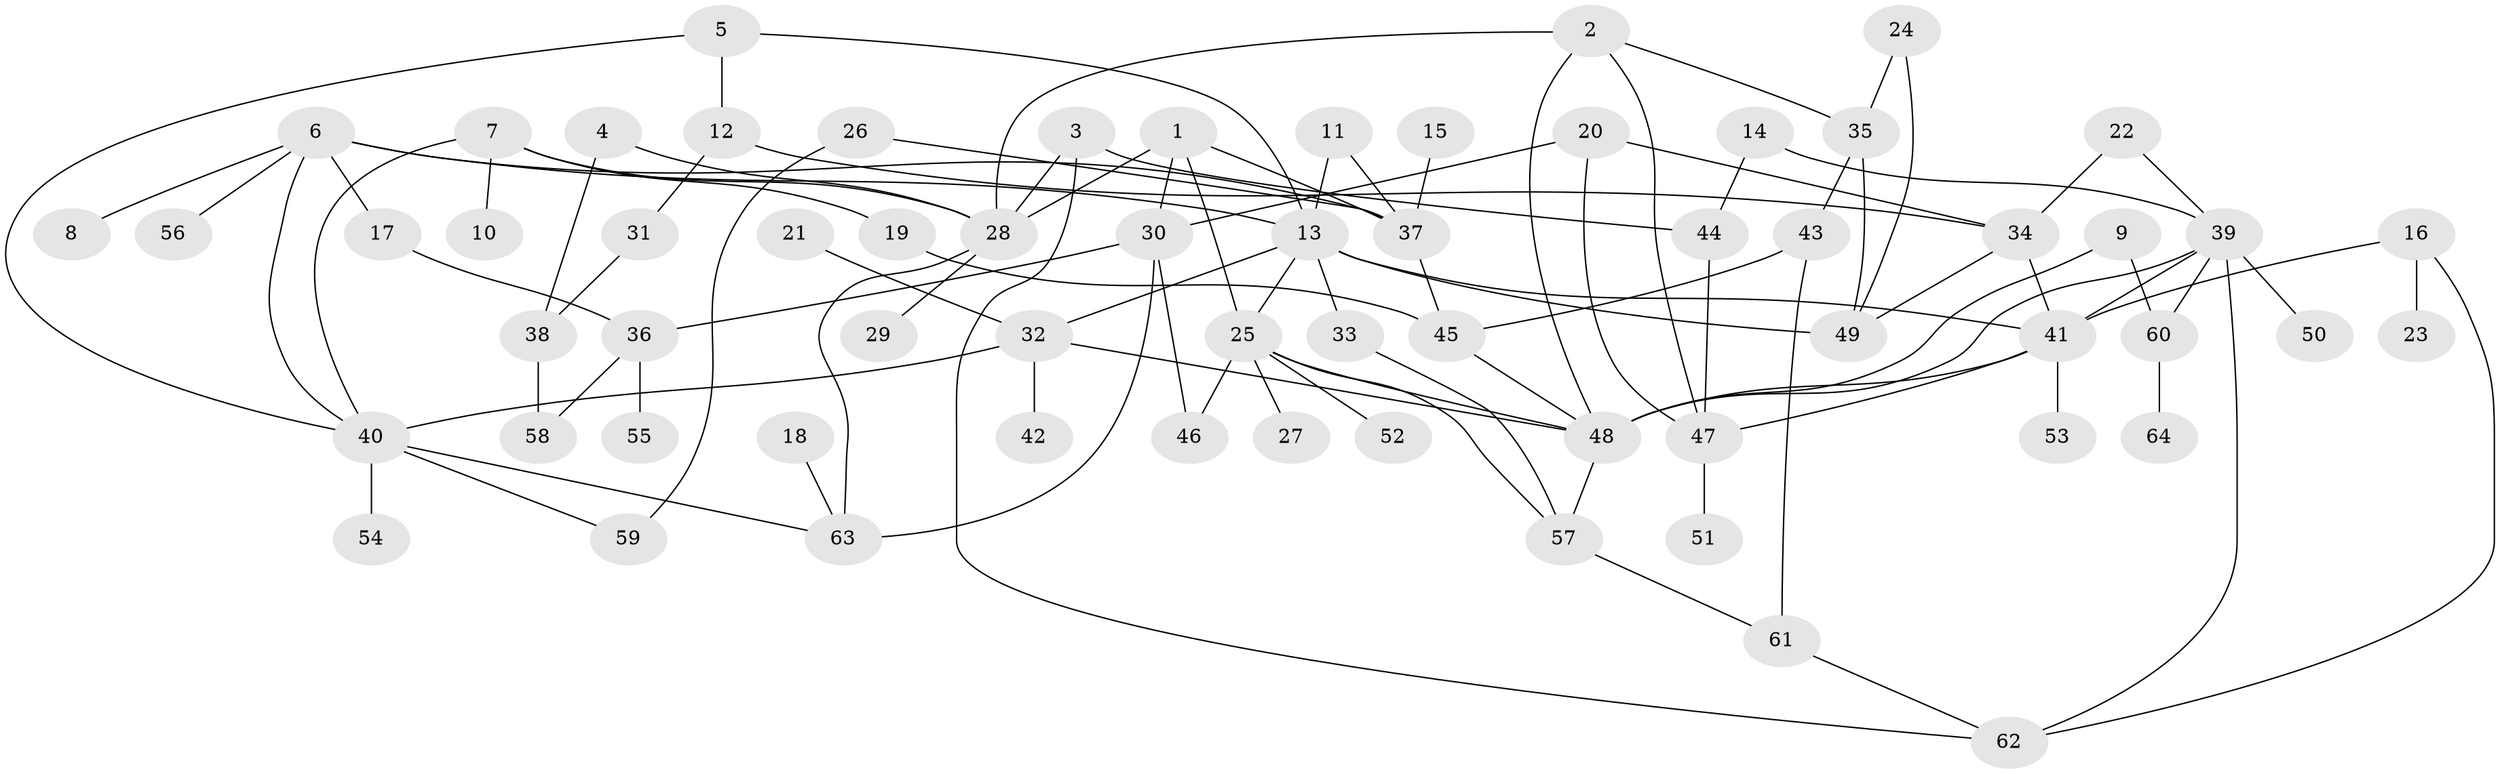 // original degree distribution, {4: 0.1171875, 8: 0.015625, 5: 0.0546875, 2: 0.3984375, 6: 0.03125, 7: 0.0078125, 3: 0.140625, 1: 0.234375}
// Generated by graph-tools (version 1.1) at 2025/49/03/09/25 03:49:20]
// undirected, 64 vertices, 99 edges
graph export_dot {
graph [start="1"]
  node [color=gray90,style=filled];
  1;
  2;
  3;
  4;
  5;
  6;
  7;
  8;
  9;
  10;
  11;
  12;
  13;
  14;
  15;
  16;
  17;
  18;
  19;
  20;
  21;
  22;
  23;
  24;
  25;
  26;
  27;
  28;
  29;
  30;
  31;
  32;
  33;
  34;
  35;
  36;
  37;
  38;
  39;
  40;
  41;
  42;
  43;
  44;
  45;
  46;
  47;
  48;
  49;
  50;
  51;
  52;
  53;
  54;
  55;
  56;
  57;
  58;
  59;
  60;
  61;
  62;
  63;
  64;
  1 -- 25 [weight=1.0];
  1 -- 28 [weight=1.0];
  1 -- 30 [weight=1.0];
  1 -- 37 [weight=1.0];
  2 -- 28 [weight=1.0];
  2 -- 35 [weight=1.0];
  2 -- 47 [weight=1.0];
  2 -- 48 [weight=1.0];
  3 -- 28 [weight=1.0];
  3 -- 44 [weight=1.0];
  3 -- 62 [weight=1.0];
  4 -- 28 [weight=1.0];
  4 -- 38 [weight=1.0];
  5 -- 12 [weight=1.0];
  5 -- 13 [weight=1.0];
  5 -- 40 [weight=1.0];
  6 -- 8 [weight=1.0];
  6 -- 13 [weight=1.0];
  6 -- 17 [weight=1.0];
  6 -- 37 [weight=1.0];
  6 -- 40 [weight=1.0];
  6 -- 56 [weight=1.0];
  7 -- 10 [weight=1.0];
  7 -- 19 [weight=1.0];
  7 -- 28 [weight=1.0];
  7 -- 40 [weight=1.0];
  9 -- 48 [weight=1.0];
  9 -- 60 [weight=1.0];
  11 -- 13 [weight=1.0];
  11 -- 37 [weight=1.0];
  12 -- 31 [weight=1.0];
  12 -- 34 [weight=1.0];
  13 -- 25 [weight=1.0];
  13 -- 32 [weight=1.0];
  13 -- 33 [weight=1.0];
  13 -- 41 [weight=1.0];
  13 -- 49 [weight=1.0];
  14 -- 39 [weight=1.0];
  14 -- 44 [weight=1.0];
  15 -- 37 [weight=1.0];
  16 -- 23 [weight=1.0];
  16 -- 41 [weight=1.0];
  16 -- 62 [weight=1.0];
  17 -- 36 [weight=1.0];
  18 -- 63 [weight=1.0];
  19 -- 45 [weight=1.0];
  20 -- 30 [weight=1.0];
  20 -- 34 [weight=1.0];
  20 -- 47 [weight=1.0];
  21 -- 32 [weight=1.0];
  22 -- 34 [weight=1.0];
  22 -- 39 [weight=1.0];
  24 -- 35 [weight=1.0];
  24 -- 49 [weight=1.0];
  25 -- 27 [weight=1.0];
  25 -- 46 [weight=1.0];
  25 -- 48 [weight=1.0];
  25 -- 52 [weight=1.0];
  25 -- 57 [weight=1.0];
  26 -- 37 [weight=1.0];
  26 -- 59 [weight=1.0];
  28 -- 29 [weight=1.0];
  28 -- 63 [weight=1.0];
  30 -- 36 [weight=1.0];
  30 -- 46 [weight=1.0];
  30 -- 63 [weight=1.0];
  31 -- 38 [weight=1.0];
  32 -- 40 [weight=1.0];
  32 -- 42 [weight=1.0];
  32 -- 48 [weight=1.0];
  33 -- 57 [weight=1.0];
  34 -- 41 [weight=1.0];
  34 -- 49 [weight=1.0];
  35 -- 43 [weight=1.0];
  35 -- 49 [weight=1.0];
  36 -- 55 [weight=1.0];
  36 -- 58 [weight=1.0];
  37 -- 45 [weight=1.0];
  38 -- 58 [weight=1.0];
  39 -- 41 [weight=1.0];
  39 -- 48 [weight=1.0];
  39 -- 50 [weight=1.0];
  39 -- 60 [weight=1.0];
  39 -- 62 [weight=1.0];
  40 -- 54 [weight=1.0];
  40 -- 59 [weight=1.0];
  40 -- 63 [weight=1.0];
  41 -- 47 [weight=1.0];
  41 -- 48 [weight=1.0];
  41 -- 53 [weight=1.0];
  43 -- 45 [weight=1.0];
  43 -- 61 [weight=1.0];
  44 -- 47 [weight=1.0];
  45 -- 48 [weight=1.0];
  47 -- 51 [weight=1.0];
  48 -- 57 [weight=1.0];
  57 -- 61 [weight=1.0];
  60 -- 64 [weight=1.0];
  61 -- 62 [weight=1.0];
}
